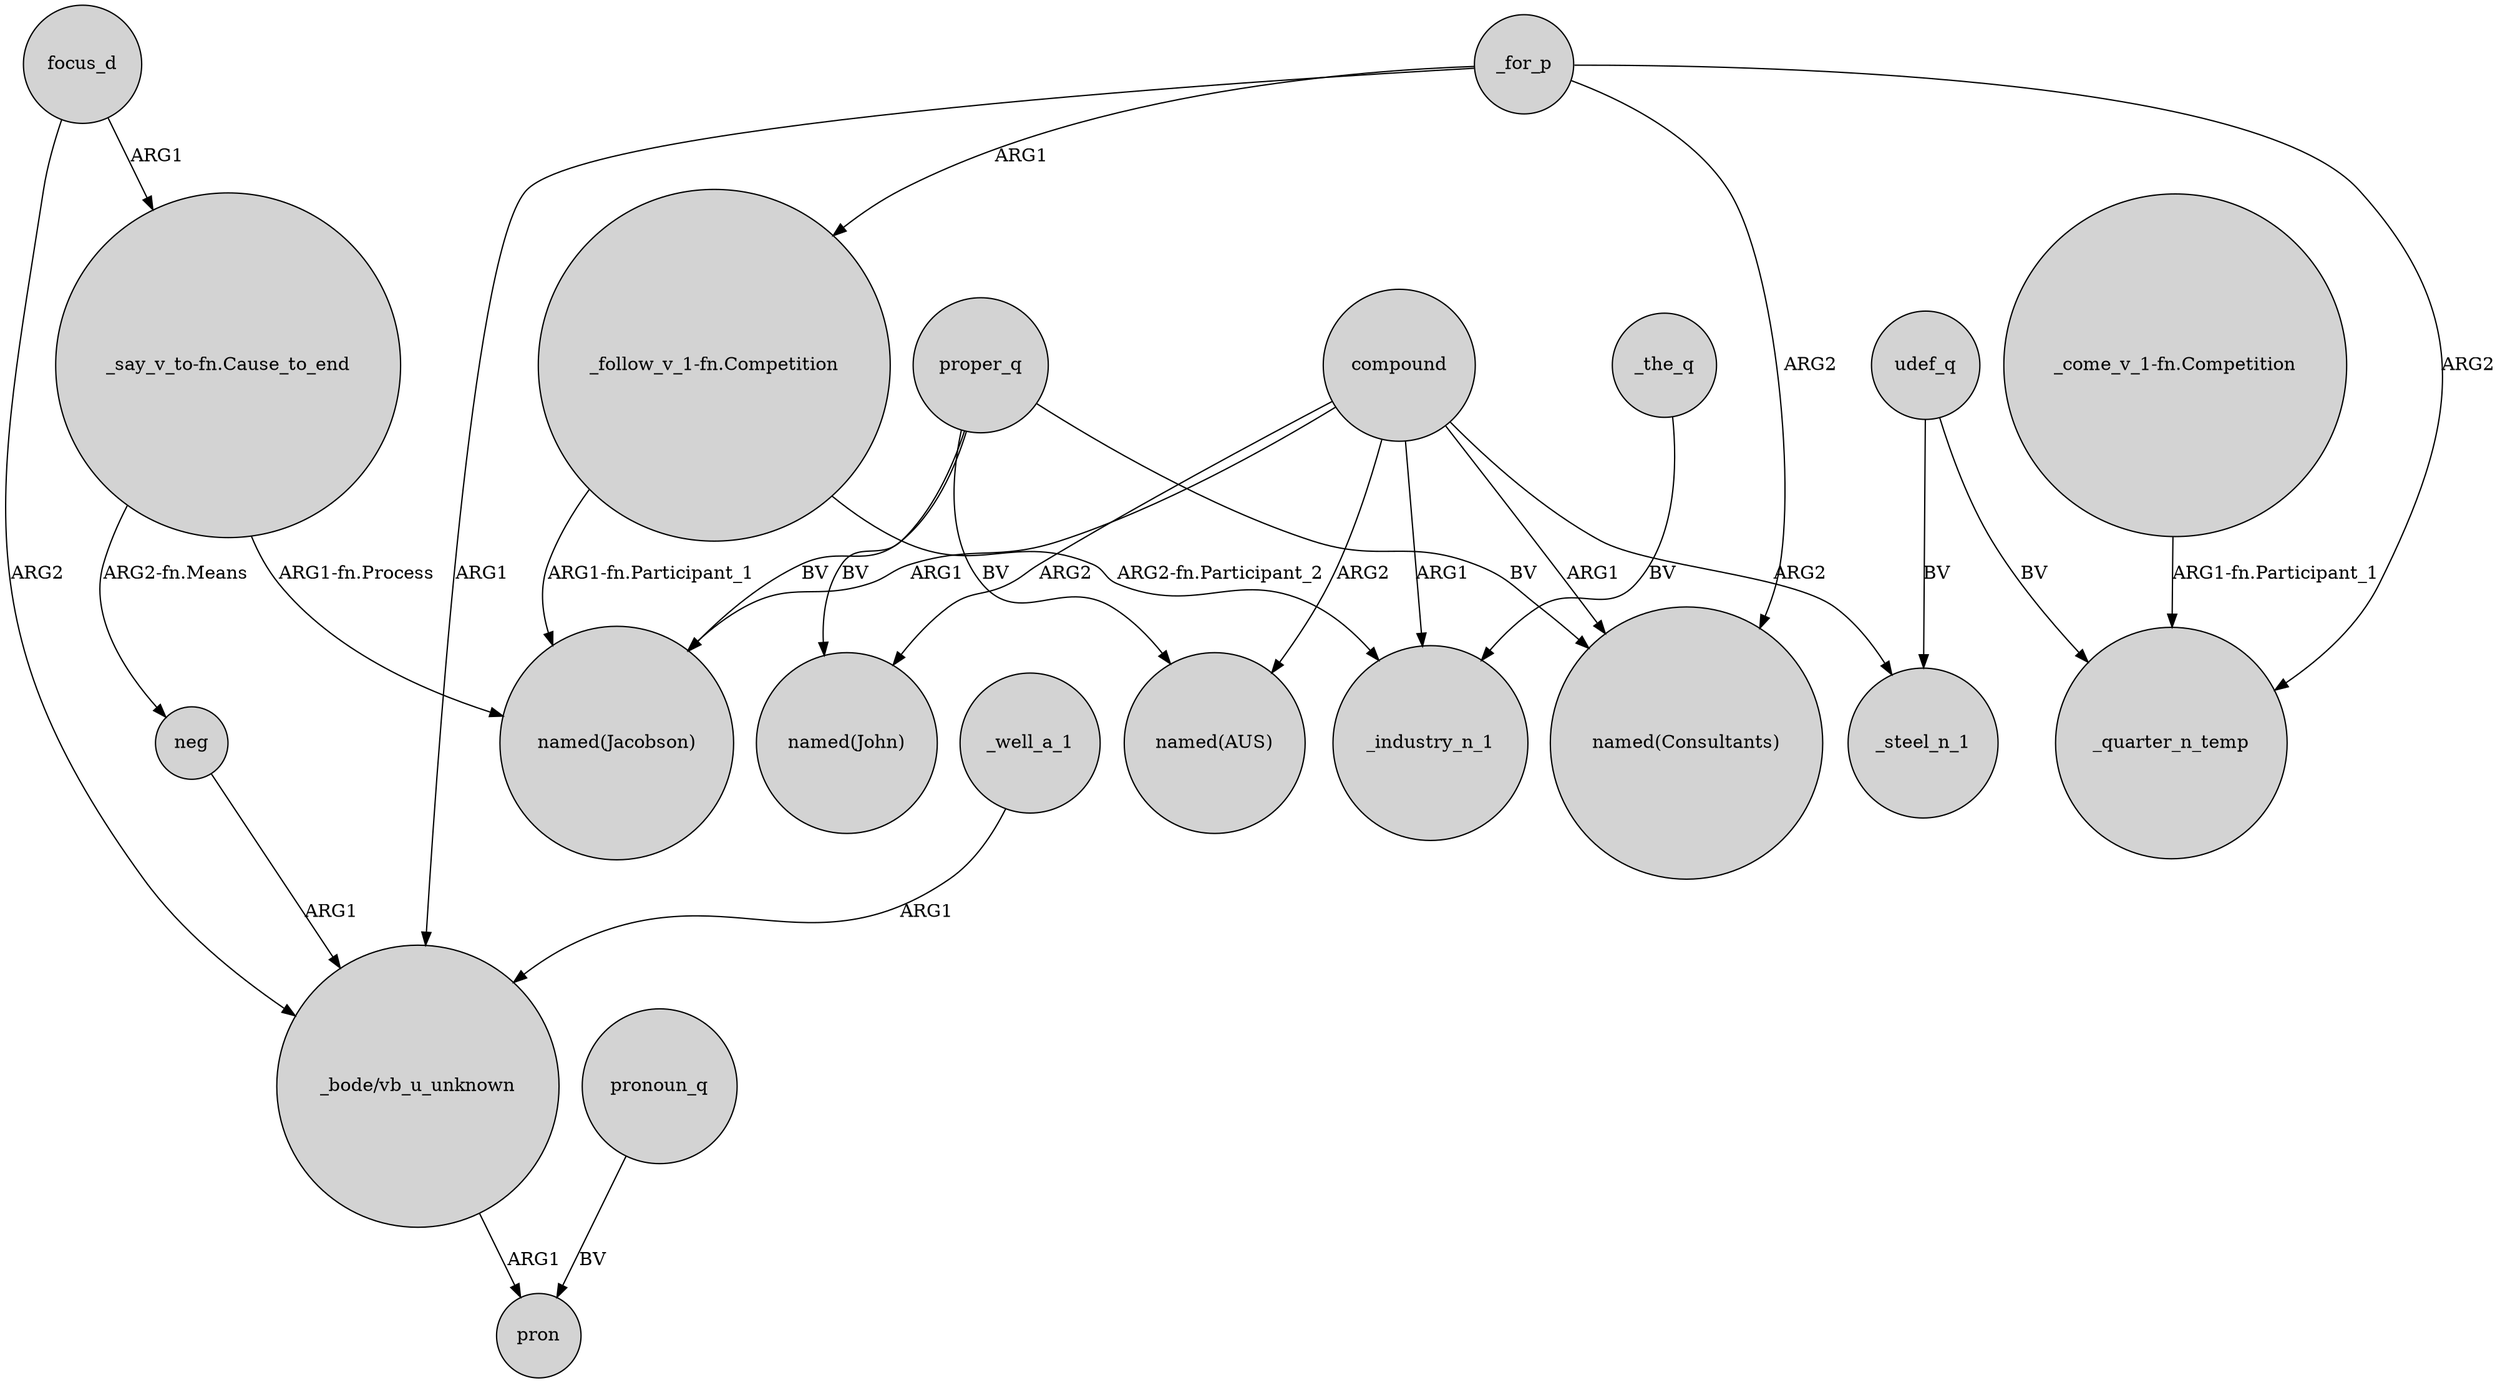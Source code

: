 digraph {
	node [shape=circle style=filled]
	compound -> "named(AUS)" [label=ARG2]
	proper_q -> "named(AUS)" [label=BV]
	"_say_v_to-fn.Cause_to_end" -> "named(Jacobson)" [label="ARG1-fn.Process"]
	focus_d -> "_say_v_to-fn.Cause_to_end" [label=ARG1]
	_for_p -> "_follow_v_1-fn.Competition" [label=ARG1]
	compound -> _industry_n_1 [label=ARG1]
	focus_d -> "_bode/vb_u_unknown" [label=ARG2]
	udef_q -> _steel_n_1 [label=BV]
	"_say_v_to-fn.Cause_to_end" -> neg [label="ARG2-fn.Means"]
	pronoun_q -> pron [label=BV]
	_for_p -> "_bode/vb_u_unknown" [label=ARG1]
	compound -> "named(John)" [label=ARG2]
	"_follow_v_1-fn.Competition" -> _industry_n_1 [label="ARG2-fn.Participant_2"]
	_for_p -> _quarter_n_temp [label=ARG2]
	compound -> "named(Consultants)" [label=ARG1]
	compound -> "named(Jacobson)" [label=ARG1]
	"_follow_v_1-fn.Competition" -> "named(Jacobson)" [label="ARG1-fn.Participant_1"]
	compound -> _steel_n_1 [label=ARG2]
	proper_q -> "named(Consultants)" [label=BV]
	"_come_v_1-fn.Competition" -> _quarter_n_temp [label="ARG1-fn.Participant_1"]
	_well_a_1 -> "_bode/vb_u_unknown" [label=ARG1]
	udef_q -> _quarter_n_temp [label=BV]
	neg -> "_bode/vb_u_unknown" [label=ARG1]
	_the_q -> _industry_n_1 [label=BV]
	_for_p -> "named(Consultants)" [label=ARG2]
	proper_q -> "named(Jacobson)" [label=BV]
	"_bode/vb_u_unknown" -> pron [label=ARG1]
	proper_q -> "named(John)" [label=BV]
}
